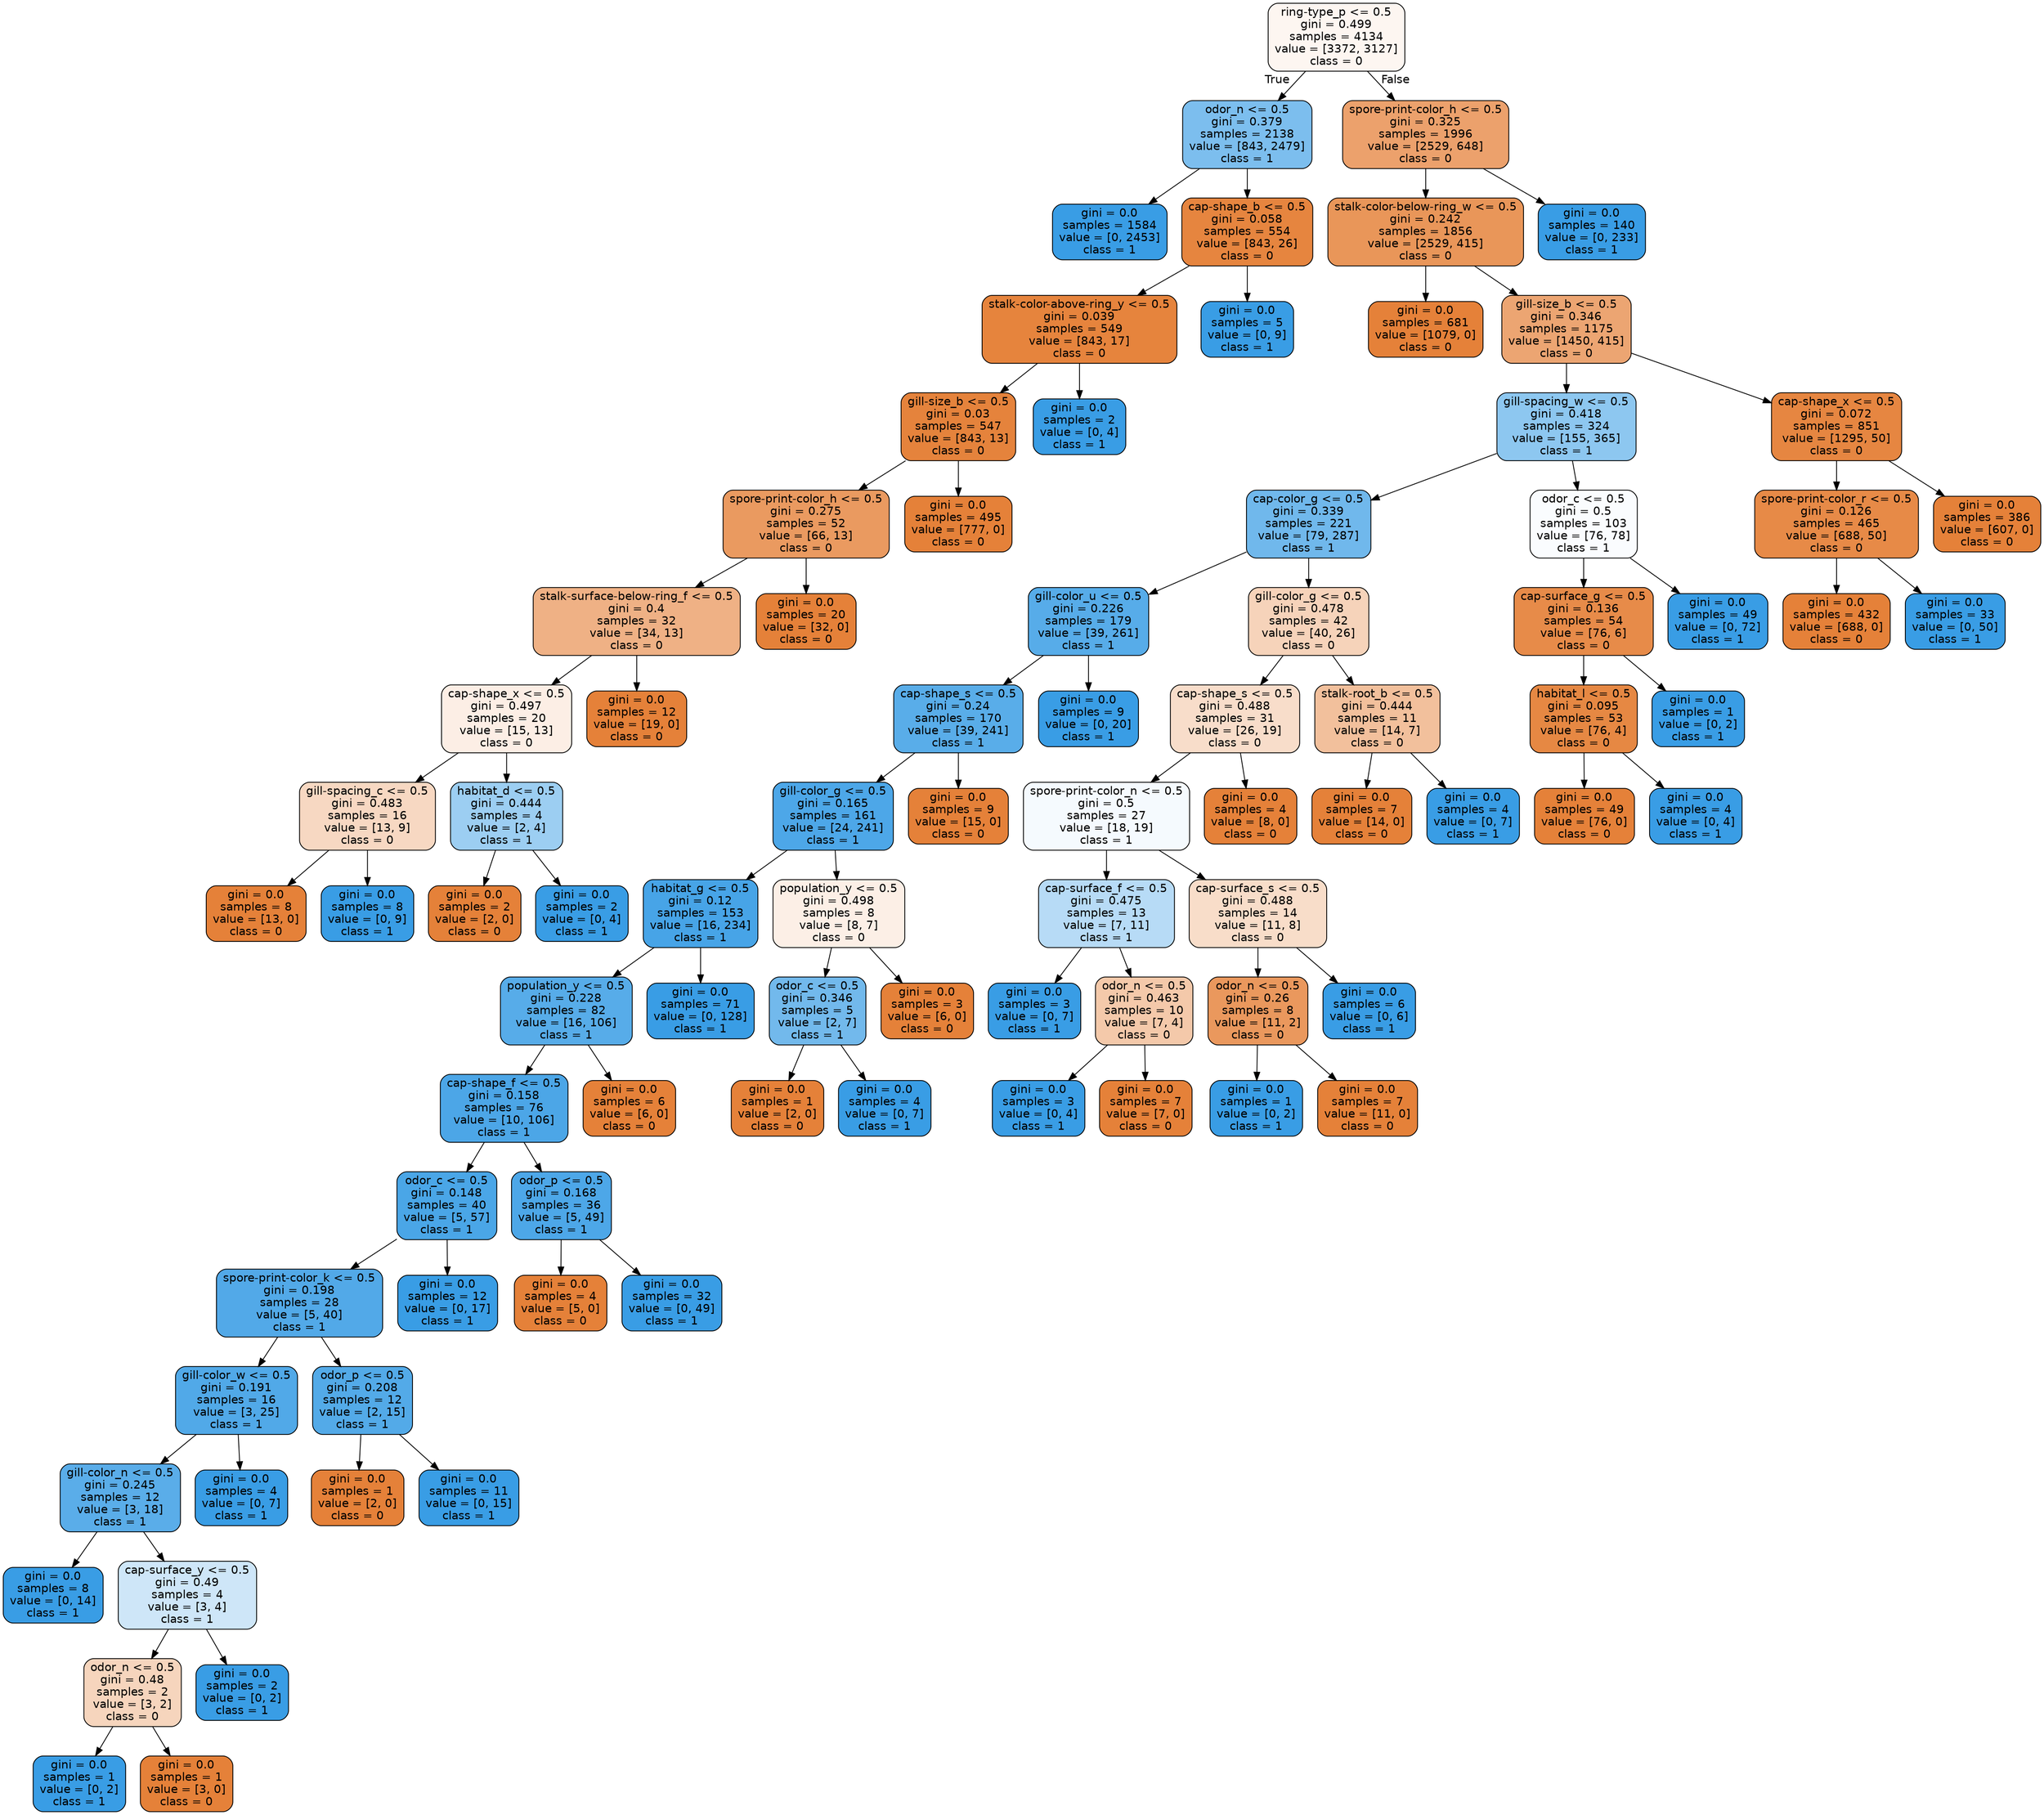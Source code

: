 digraph Tree {
node [shape=box, style="filled, rounded", color="black", fontname="helvetica"] ;
edge [fontname="helvetica"] ;
0 [label="ring-type_p <= 0.5\ngini = 0.499\nsamples = 4134\nvalue = [3372, 3127]\nclass = 0", fillcolor="#fdf6f1"] ;
1 [label="odor_n <= 0.5\ngini = 0.379\nsamples = 2138\nvalue = [843, 2479]\nclass = 1", fillcolor="#7cbeee"] ;
0 -> 1 [labeldistance=2.5, labelangle=45, headlabel="True"] ;
2 [label="gini = 0.0\nsamples = 1584\nvalue = [0, 2453]\nclass = 1", fillcolor="#399de5"] ;
1 -> 2 ;
3 [label="cap-shape_b <= 0.5\ngini = 0.058\nsamples = 554\nvalue = [843, 26]\nclass = 0", fillcolor="#e6853f"] ;
1 -> 3 ;
4 [label="stalk-color-above-ring_y <= 0.5\ngini = 0.039\nsamples = 549\nvalue = [843, 17]\nclass = 0", fillcolor="#e6843d"] ;
3 -> 4 ;
5 [label="gill-size_b <= 0.5\ngini = 0.03\nsamples = 547\nvalue = [843, 13]\nclass = 0", fillcolor="#e5833c"] ;
4 -> 5 ;
6 [label="spore-print-color_h <= 0.5\ngini = 0.275\nsamples = 52\nvalue = [66, 13]\nclass = 0", fillcolor="#ea9a60"] ;
5 -> 6 ;
7 [label="stalk-surface-below-ring_f <= 0.5\ngini = 0.4\nsamples = 32\nvalue = [34, 13]\nclass = 0", fillcolor="#efb185"] ;
6 -> 7 ;
8 [label="cap-shape_x <= 0.5\ngini = 0.497\nsamples = 20\nvalue = [15, 13]\nclass = 0", fillcolor="#fceee5"] ;
7 -> 8 ;
9 [label="gill-spacing_c <= 0.5\ngini = 0.483\nsamples = 16\nvalue = [13, 9]\nclass = 0", fillcolor="#f7d8c2"] ;
8 -> 9 ;
10 [label="gini = 0.0\nsamples = 8\nvalue = [13, 0]\nclass = 0", fillcolor="#e58139"] ;
9 -> 10 ;
11 [label="gini = 0.0\nsamples = 8\nvalue = [0, 9]\nclass = 1", fillcolor="#399de5"] ;
9 -> 11 ;
12 [label="habitat_d <= 0.5\ngini = 0.444\nsamples = 4\nvalue = [2, 4]\nclass = 1", fillcolor="#9ccef2"] ;
8 -> 12 ;
13 [label="gini = 0.0\nsamples = 2\nvalue = [2, 0]\nclass = 0", fillcolor="#e58139"] ;
12 -> 13 ;
14 [label="gini = 0.0\nsamples = 2\nvalue = [0, 4]\nclass = 1", fillcolor="#399de5"] ;
12 -> 14 ;
15 [label="gini = 0.0\nsamples = 12\nvalue = [19, 0]\nclass = 0", fillcolor="#e58139"] ;
7 -> 15 ;
16 [label="gini = 0.0\nsamples = 20\nvalue = [32, 0]\nclass = 0", fillcolor="#e58139"] ;
6 -> 16 ;
17 [label="gini = 0.0\nsamples = 495\nvalue = [777, 0]\nclass = 0", fillcolor="#e58139"] ;
5 -> 17 ;
18 [label="gini = 0.0\nsamples = 2\nvalue = [0, 4]\nclass = 1", fillcolor="#399de5"] ;
4 -> 18 ;
19 [label="gini = 0.0\nsamples = 5\nvalue = [0, 9]\nclass = 1", fillcolor="#399de5"] ;
3 -> 19 ;
20 [label="spore-print-color_h <= 0.5\ngini = 0.325\nsamples = 1996\nvalue = [2529, 648]\nclass = 0", fillcolor="#eca16c"] ;
0 -> 20 [labeldistance=2.5, labelangle=-45, headlabel="False"] ;
21 [label="stalk-color-below-ring_w <= 0.5\ngini = 0.242\nsamples = 1856\nvalue = [2529, 415]\nclass = 0", fillcolor="#e99659"] ;
20 -> 21 ;
22 [label="gini = 0.0\nsamples = 681\nvalue = [1079, 0]\nclass = 0", fillcolor="#e58139"] ;
21 -> 22 ;
23 [label="gill-size_b <= 0.5\ngini = 0.346\nsamples = 1175\nvalue = [1450, 415]\nclass = 0", fillcolor="#eca572"] ;
21 -> 23 ;
24 [label="gill-spacing_w <= 0.5\ngini = 0.418\nsamples = 324\nvalue = [155, 365]\nclass = 1", fillcolor="#8dc7f0"] ;
23 -> 24 ;
25 [label="cap-color_g <= 0.5\ngini = 0.339\nsamples = 221\nvalue = [79, 287]\nclass = 1", fillcolor="#70b8ec"] ;
24 -> 25 ;
26 [label="gill-color_u <= 0.5\ngini = 0.226\nsamples = 179\nvalue = [39, 261]\nclass = 1", fillcolor="#57ace9"] ;
25 -> 26 ;
27 [label="cap-shape_s <= 0.5\ngini = 0.24\nsamples = 170\nvalue = [39, 241]\nclass = 1", fillcolor="#59ade9"] ;
26 -> 27 ;
28 [label="gill-color_g <= 0.5\ngini = 0.165\nsamples = 161\nvalue = [24, 241]\nclass = 1", fillcolor="#4da7e8"] ;
27 -> 28 ;
29 [label="habitat_g <= 0.5\ngini = 0.12\nsamples = 153\nvalue = [16, 234]\nclass = 1", fillcolor="#47a4e7"] ;
28 -> 29 ;
30 [label="population_y <= 0.5\ngini = 0.228\nsamples = 82\nvalue = [16, 106]\nclass = 1", fillcolor="#57ace9"] ;
29 -> 30 ;
31 [label="cap-shape_f <= 0.5\ngini = 0.158\nsamples = 76\nvalue = [10, 106]\nclass = 1", fillcolor="#4ca6e7"] ;
30 -> 31 ;
32 [label="odor_c <= 0.5\ngini = 0.148\nsamples = 40\nvalue = [5, 57]\nclass = 1", fillcolor="#4aa6e7"] ;
31 -> 32 ;
33 [label="spore-print-color_k <= 0.5\ngini = 0.198\nsamples = 28\nvalue = [5, 40]\nclass = 1", fillcolor="#52a9e8"] ;
32 -> 33 ;
34 [label="gill-color_w <= 0.5\ngini = 0.191\nsamples = 16\nvalue = [3, 25]\nclass = 1", fillcolor="#51a9e8"] ;
33 -> 34 ;
35 [label="gill-color_n <= 0.5\ngini = 0.245\nsamples = 12\nvalue = [3, 18]\nclass = 1", fillcolor="#5aade9"] ;
34 -> 35 ;
36 [label="gini = 0.0\nsamples = 8\nvalue = [0, 14]\nclass = 1", fillcolor="#399de5"] ;
35 -> 36 ;
37 [label="cap-surface_y <= 0.5\ngini = 0.49\nsamples = 4\nvalue = [3, 4]\nclass = 1", fillcolor="#cee6f8"] ;
35 -> 37 ;
38 [label="odor_n <= 0.5\ngini = 0.48\nsamples = 2\nvalue = [3, 2]\nclass = 0", fillcolor="#f6d5bd"] ;
37 -> 38 ;
39 [label="gini = 0.0\nsamples = 1\nvalue = [0, 2]\nclass = 1", fillcolor="#399de5"] ;
38 -> 39 ;
40 [label="gini = 0.0\nsamples = 1\nvalue = [3, 0]\nclass = 0", fillcolor="#e58139"] ;
38 -> 40 ;
41 [label="gini = 0.0\nsamples = 2\nvalue = [0, 2]\nclass = 1", fillcolor="#399de5"] ;
37 -> 41 ;
42 [label="gini = 0.0\nsamples = 4\nvalue = [0, 7]\nclass = 1", fillcolor="#399de5"] ;
34 -> 42 ;
43 [label="odor_p <= 0.5\ngini = 0.208\nsamples = 12\nvalue = [2, 15]\nclass = 1", fillcolor="#53aae8"] ;
33 -> 43 ;
44 [label="gini = 0.0\nsamples = 1\nvalue = [2, 0]\nclass = 0", fillcolor="#e58139"] ;
43 -> 44 ;
45 [label="gini = 0.0\nsamples = 11\nvalue = [0, 15]\nclass = 1", fillcolor="#399de5"] ;
43 -> 45 ;
46 [label="gini = 0.0\nsamples = 12\nvalue = [0, 17]\nclass = 1", fillcolor="#399de5"] ;
32 -> 46 ;
47 [label="odor_p <= 0.5\ngini = 0.168\nsamples = 36\nvalue = [5, 49]\nclass = 1", fillcolor="#4da7e8"] ;
31 -> 47 ;
48 [label="gini = 0.0\nsamples = 4\nvalue = [5, 0]\nclass = 0", fillcolor="#e58139"] ;
47 -> 48 ;
49 [label="gini = 0.0\nsamples = 32\nvalue = [0, 49]\nclass = 1", fillcolor="#399de5"] ;
47 -> 49 ;
50 [label="gini = 0.0\nsamples = 6\nvalue = [6, 0]\nclass = 0", fillcolor="#e58139"] ;
30 -> 50 ;
51 [label="gini = 0.0\nsamples = 71\nvalue = [0, 128]\nclass = 1", fillcolor="#399de5"] ;
29 -> 51 ;
52 [label="population_y <= 0.5\ngini = 0.498\nsamples = 8\nvalue = [8, 7]\nclass = 0", fillcolor="#fcefe6"] ;
28 -> 52 ;
53 [label="odor_c <= 0.5\ngini = 0.346\nsamples = 5\nvalue = [2, 7]\nclass = 1", fillcolor="#72b9ec"] ;
52 -> 53 ;
54 [label="gini = 0.0\nsamples = 1\nvalue = [2, 0]\nclass = 0", fillcolor="#e58139"] ;
53 -> 54 ;
55 [label="gini = 0.0\nsamples = 4\nvalue = [0, 7]\nclass = 1", fillcolor="#399de5"] ;
53 -> 55 ;
56 [label="gini = 0.0\nsamples = 3\nvalue = [6, 0]\nclass = 0", fillcolor="#e58139"] ;
52 -> 56 ;
57 [label="gini = 0.0\nsamples = 9\nvalue = [15, 0]\nclass = 0", fillcolor="#e58139"] ;
27 -> 57 ;
58 [label="gini = 0.0\nsamples = 9\nvalue = [0, 20]\nclass = 1", fillcolor="#399de5"] ;
26 -> 58 ;
59 [label="gill-color_g <= 0.5\ngini = 0.478\nsamples = 42\nvalue = [40, 26]\nclass = 0", fillcolor="#f6d3ba"] ;
25 -> 59 ;
60 [label="cap-shape_s <= 0.5\ngini = 0.488\nsamples = 31\nvalue = [26, 19]\nclass = 0", fillcolor="#f8ddca"] ;
59 -> 60 ;
61 [label="spore-print-color_n <= 0.5\ngini = 0.5\nsamples = 27\nvalue = [18, 19]\nclass = 1", fillcolor="#f5fafe"] ;
60 -> 61 ;
62 [label="cap-surface_f <= 0.5\ngini = 0.475\nsamples = 13\nvalue = [7, 11]\nclass = 1", fillcolor="#b7dbf6"] ;
61 -> 62 ;
63 [label="gini = 0.0\nsamples = 3\nvalue = [0, 7]\nclass = 1", fillcolor="#399de5"] ;
62 -> 63 ;
64 [label="odor_n <= 0.5\ngini = 0.463\nsamples = 10\nvalue = [7, 4]\nclass = 0", fillcolor="#f4c9aa"] ;
62 -> 64 ;
65 [label="gini = 0.0\nsamples = 3\nvalue = [0, 4]\nclass = 1", fillcolor="#399de5"] ;
64 -> 65 ;
66 [label="gini = 0.0\nsamples = 7\nvalue = [7, 0]\nclass = 0", fillcolor="#e58139"] ;
64 -> 66 ;
67 [label="cap-surface_s <= 0.5\ngini = 0.488\nsamples = 14\nvalue = [11, 8]\nclass = 0", fillcolor="#f8ddc9"] ;
61 -> 67 ;
68 [label="odor_n <= 0.5\ngini = 0.26\nsamples = 8\nvalue = [11, 2]\nclass = 0", fillcolor="#ea985d"] ;
67 -> 68 ;
69 [label="gini = 0.0\nsamples = 1\nvalue = [0, 2]\nclass = 1", fillcolor="#399de5"] ;
68 -> 69 ;
70 [label="gini = 0.0\nsamples = 7\nvalue = [11, 0]\nclass = 0", fillcolor="#e58139"] ;
68 -> 70 ;
71 [label="gini = 0.0\nsamples = 6\nvalue = [0, 6]\nclass = 1", fillcolor="#399de5"] ;
67 -> 71 ;
72 [label="gini = 0.0\nsamples = 4\nvalue = [8, 0]\nclass = 0", fillcolor="#e58139"] ;
60 -> 72 ;
73 [label="stalk-root_b <= 0.5\ngini = 0.444\nsamples = 11\nvalue = [14, 7]\nclass = 0", fillcolor="#f2c09c"] ;
59 -> 73 ;
74 [label="gini = 0.0\nsamples = 7\nvalue = [14, 0]\nclass = 0", fillcolor="#e58139"] ;
73 -> 74 ;
75 [label="gini = 0.0\nsamples = 4\nvalue = [0, 7]\nclass = 1", fillcolor="#399de5"] ;
73 -> 75 ;
76 [label="odor_c <= 0.5\ngini = 0.5\nsamples = 103\nvalue = [76, 78]\nclass = 1", fillcolor="#fafcfe"] ;
24 -> 76 ;
77 [label="cap-surface_g <= 0.5\ngini = 0.136\nsamples = 54\nvalue = [76, 6]\nclass = 0", fillcolor="#e78b49"] ;
76 -> 77 ;
78 [label="habitat_l <= 0.5\ngini = 0.095\nsamples = 53\nvalue = [76, 4]\nclass = 0", fillcolor="#e68843"] ;
77 -> 78 ;
79 [label="gini = 0.0\nsamples = 49\nvalue = [76, 0]\nclass = 0", fillcolor="#e58139"] ;
78 -> 79 ;
80 [label="gini = 0.0\nsamples = 4\nvalue = [0, 4]\nclass = 1", fillcolor="#399de5"] ;
78 -> 80 ;
81 [label="gini = 0.0\nsamples = 1\nvalue = [0, 2]\nclass = 1", fillcolor="#399de5"] ;
77 -> 81 ;
82 [label="gini = 0.0\nsamples = 49\nvalue = [0, 72]\nclass = 1", fillcolor="#399de5"] ;
76 -> 82 ;
83 [label="cap-shape_x <= 0.5\ngini = 0.072\nsamples = 851\nvalue = [1295, 50]\nclass = 0", fillcolor="#e68641"] ;
23 -> 83 ;
84 [label="spore-print-color_r <= 0.5\ngini = 0.126\nsamples = 465\nvalue = [688, 50]\nclass = 0", fillcolor="#e78a47"] ;
83 -> 84 ;
85 [label="gini = 0.0\nsamples = 432\nvalue = [688, 0]\nclass = 0", fillcolor="#e58139"] ;
84 -> 85 ;
86 [label="gini = 0.0\nsamples = 33\nvalue = [0, 50]\nclass = 1", fillcolor="#399de5"] ;
84 -> 86 ;
87 [label="gini = 0.0\nsamples = 386\nvalue = [607, 0]\nclass = 0", fillcolor="#e58139"] ;
83 -> 87 ;
88 [label="gini = 0.0\nsamples = 140\nvalue = [0, 233]\nclass = 1", fillcolor="#399de5"] ;
20 -> 88 ;
}